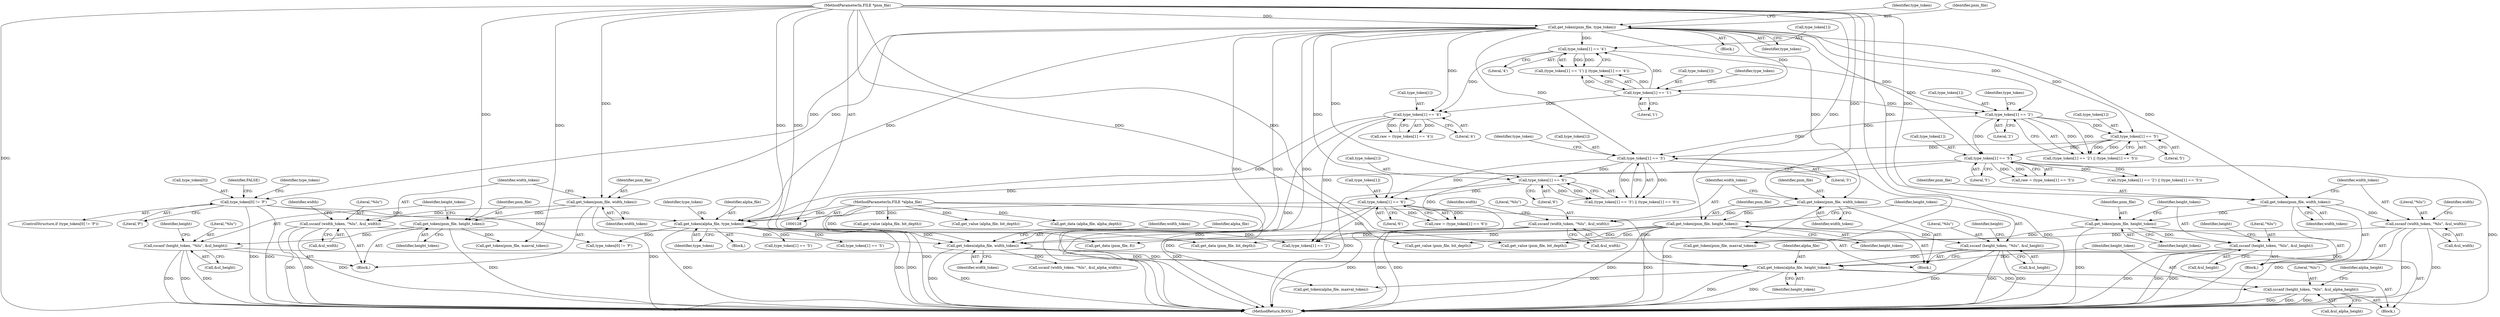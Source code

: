 digraph "0_Android_9d4853418ab2f754c2b63e091c29c5529b8b86ca_159@API" {
"1000570" [label="(Call,sscanf (height_token, \"%lu\", &ul_alpha_height))"];
"1000567" [label="(Call,get_token(alpha_file, height_token))"];
"1000548" [label="(Call,get_token(alpha_file, width_token))"];
"1000515" [label="(Call,get_token(alpha_file, type_token))"];
"1000131" [label="(MethodParameterIn,FILE *alpha_file)"];
"1000258" [label="(Call,type_token[1] == '4')"];
"1000250" [label="(Call,type_token[1] == '4')"];
"1000230" [label="(Call,get_token(pnm_file, type_token))"];
"1000129" [label="(MethodParameterIn,FILE *pnm_file)"];
"1000245" [label="(Call,type_token[1] == '1')"];
"1000314" [label="(Call,type_token[1] == '5')"];
"1000306" [label="(Call,type_token[1] == '5')"];
"1000301" [label="(Call,type_token[1] == '2')"];
"1000234" [label="(Call,type_token[0] != 'P')"];
"1000412" [label="(Call,type_token[1] == '6')"];
"1000404" [label="(Call,type_token[1] == '6')"];
"1000399" [label="(Call,type_token[1] == '3')"];
"1000325" [label="(Call,sscanf (width_token, \"%lu\", &ul_width))"];
"1000322" [label="(Call,get_token(pnm_file, width_token))"];
"1000423" [label="(Call,sscanf (width_token, \"%lu\", &ul_width))"];
"1000420" [label="(Call,get_token(pnm_file, width_token))"];
"1000269" [label="(Call,sscanf (width_token, \"%lu\", &ul_width))"];
"1000266" [label="(Call,get_token(pnm_file, width_token))"];
"1000338" [label="(Call,sscanf (height_token, \"%lu\", &ul_height))"];
"1000335" [label="(Call,get_token(pnm_file, height_token))"];
"1000436" [label="(Call,sscanf (height_token, \"%lu\", &ul_height))"];
"1000433" [label="(Call,get_token(pnm_file, height_token))"];
"1000282" [label="(Call,sscanf (height_token, \"%lu\", &ul_height))"];
"1000279" [label="(Call,get_token(pnm_file, height_token))"];
"1000429" [label="(Identifier,width)"];
"1000573" [label="(Call,&ul_alpha_height)"];
"1000412" [label="(Call,type_token[1] == '6')"];
"1000131" [label="(MethodParameterIn,FILE *alpha_file)"];
"1000249" [label="(Literal,'1')"];
"1000796" [label="(Call,get_data (pnm_file, bit_depth))"];
"1000437" [label="(Identifier,height_token)"];
"1000326" [label="(Identifier,width_token)"];
"1000323" [label="(Identifier,pnm_file)"];
"1000311" [label="(Block,)"];
"1000413" [label="(Call,type_token[1])"];
"1000338" [label="(Call,sscanf (height_token, \"%lu\", &ul_height))"];
"1000530" [label="(Call,type_token[1] == '2')"];
"1000435" [label="(Identifier,height_token)"];
"1000410" [label="(Call,raw = (type_token[1] == '6'))"];
"1000550" [label="(Identifier,width_token)"];
"1000404" [label="(Call,type_token[1] == '6')"];
"1000247" [label="(Identifier,type_token)"];
"1000423" [label="(Call,sscanf (width_token, \"%lu\", &ul_width))"];
"1000442" [label="(Identifier,height)"];
"1000310" [label="(Literal,'5')"];
"1000250" [label="(Call,type_token[1] == '4')"];
"1000271" [label="(Literal,\"%lu\")"];
"1000433" [label="(Call,get_token(pnm_file, height_token))"];
"1000500" [label="(Block,)"];
"1000336" [label="(Identifier,pnm_file)"];
"1000335" [label="(Call,get_token(pnm_file, height_token))"];
"1000529" [label="(Call,(type_token[1] == '2') || (type_token[1] == '5'))"];
"1000268" [label="(Identifier,width_token)"];
"1000231" [label="(Identifier,pnm_file)"];
"1000305" [label="(Literal,'2')"];
"1000400" [label="(Call,type_token[1])"];
"1000543" [label="(Call,type_token[1] == '5')"];
"1000339" [label="(Identifier,height_token)"];
"1000314" [label="(Call,type_token[1] == '5')"];
"1000548" [label="(Call,get_token(alpha_file, width_token))"];
"1000233" [label="(ControlStructure,if (type_token[0] != 'P'))"];
"1000425" [label="(Literal,\"%lu\")"];
"1000306" [label="(Call,type_token[1] == '5')"];
"1000399" [label="(Call,type_token[1] == '3')"];
"1000521" [label="(Identifier,type_token)"];
"1000328" [label="(Call,&ul_width)"];
"1000251" [label="(Call,type_token[1])"];
"1000283" [label="(Identifier,height_token)"];
"1000307" [label="(Call,type_token[1])"];
"1000568" [label="(Identifier,alpha_file)"];
"1000516" [label="(Identifier,alpha_file)"];
"1000232" [label="(Identifier,type_token)"];
"1000254" [label="(Literal,'4')"];
"1000255" [label="(Block,)"];
"1000230" [label="(Call,get_token(pnm_file, type_token))"];
"1000409" [label="(Block,)"];
"1000849" [label="(Call,get_data (alpha_file, alpha_depth))"];
"1000571" [label="(Identifier,height_token)"];
"1000567" [label="(Call,get_token(alpha_file, height_token))"];
"1000348" [label="(Call,get_token(pnm_file, maxval_token))"];
"1000301" [label="(Call,type_token[1] == '2')"];
"1000262" [label="(Literal,'4')"];
"1000327" [label="(Literal,\"%lu\")"];
"1000267" [label="(Identifier,pnm_file)"];
"1000438" [label="(Literal,\"%lu\")"];
"1000252" [label="(Identifier,type_token)"];
"1000586" [label="(Call,get_token(alpha_file, maxval_token))"];
"1000236" [label="(Identifier,type_token)"];
"1000519" [label="(Call,type_token[0] != 'P')"];
"1000398" [label="(Call,(type_token[1] == '3') || (type_token[1] == '6'))"];
"1000270" [label="(Identifier,width_token)"];
"1000540" [label="(Block,)"];
"1000134" [label="(Block,)"];
"1000570" [label="(Call,sscanf (height_token, \"%lu\", &ul_alpha_height))"];
"1000535" [label="(Call,type_token[1] == '5')"];
"1000272" [label="(Call,&ul_width)"];
"1000815" [label="(Call,get_value (pnm_file, bit_depth))"];
"1000235" [label="(Call,type_token[0])"];
"1000808" [label="(Call,get_value (pnm_file, bit_depth))"];
"1000244" [label="(Call,(type_token[1] == '1') || (type_token[1] == '4'))"];
"1000238" [label="(Literal,'P')"];
"1000420" [label="(Call,get_token(pnm_file, width_token))"];
"1000280" [label="(Identifier,pnm_file)"];
"1000549" [label="(Identifier,alpha_file)"];
"1000256" [label="(Call,raw = (type_token[1] == '4'))"];
"1000259" [label="(Call,type_token[1])"];
"1000337" [label="(Identifier,height_token)"];
"1000318" [label="(Literal,'5')"];
"1000241" [label="(Identifier,FALSE)"];
"1000279" [label="(Call,get_token(pnm_file, height_token))"];
"1000761" [label="(Call,get_data (pnm_file, 8))"];
"1000446" [label="(Call,get_token(pnm_file, maxval_token))"];
"1000282" [label="(Call,sscanf (height_token, \"%lu\", &ul_height))"];
"1000312" [label="(Call,raw = (type_token[1] == '5'))"];
"1000322" [label="(Call,get_token(pnm_file, width_token))"];
"1000234" [label="(Call,type_token[0] != 'P')"];
"1000284" [label="(Literal,\"%lu\")"];
"1000403" [label="(Literal,'3')"];
"1000408" [label="(Literal,'6')"];
"1000315" [label="(Call,type_token[1])"];
"1000325" [label="(Call,sscanf (width_token, \"%lu\", &ul_width))"];
"1000416" [label="(Literal,'6')"];
"1000300" [label="(Call,(type_token[1] == '2') || (type_token[1] == '5'))"];
"1000405" [label="(Call,type_token[1])"];
"1000426" [label="(Call,&ul_width)"];
"1000436" [label="(Call,sscanf (height_token, \"%lu\", &ul_height))"];
"1000324" [label="(Identifier,width_token)"];
"1000308" [label="(Identifier,type_token)"];
"1000269" [label="(Call,sscanf (width_token, \"%lu\", &ul_width))"];
"1000245" [label="(Call,type_token[1] == '1')"];
"1000302" [label="(Call,type_token[1])"];
"1000406" [label="(Identifier,type_token)"];
"1000517" [label="(Identifier,type_token)"];
"1000281" [label="(Identifier,height_token)"];
"1000552" [label="(Identifier,width_token)"];
"1000572" [label="(Literal,\"%lu\")"];
"1001058" [label="(MethodReturn,BOOL)"];
"1000129" [label="(MethodParameterIn,FILE *pnm_file)"];
"1000515" [label="(Call,get_token(alpha_file, type_token))"];
"1000331" [label="(Identifier,width)"];
"1000439" [label="(Call,&ul_height)"];
"1000258" [label="(Call,type_token[1] == '4')"];
"1000569" [label="(Identifier,height_token)"];
"1000421" [label="(Identifier,pnm_file)"];
"1000861" [label="(Call,get_value (alpha_file, bit_depth))"];
"1000341" [label="(Call,&ul_height)"];
"1000340" [label="(Literal,\"%lu\")"];
"1000266" [label="(Call,get_token(pnm_file, width_token))"];
"1000424" [label="(Identifier,width_token)"];
"1000576" [label="(Identifier,alpha_height)"];
"1000551" [label="(Call,sscanf (width_token, \"%lu\", &ul_alpha_width))"];
"1000422" [label="(Identifier,width_token)"];
"1000868" [label="(Call,get_value (alpha_file, bit_depth))"];
"1000275" [label="(Identifier,width)"];
"1000434" [label="(Identifier,pnm_file)"];
"1000285" [label="(Call,&ul_height)"];
"1000344" [label="(Identifier,height)"];
"1000246" [label="(Call,type_token[1])"];
"1000288" [label="(Identifier,height)"];
"1000570" -> "1000540"  [label="AST: "];
"1000570" -> "1000573"  [label="CFG: "];
"1000571" -> "1000570"  [label="AST: "];
"1000572" -> "1000570"  [label="AST: "];
"1000573" -> "1000570"  [label="AST: "];
"1000576" -> "1000570"  [label="CFG: "];
"1000570" -> "1001058"  [label="DDG: "];
"1000570" -> "1001058"  [label="DDG: "];
"1000570" -> "1001058"  [label="DDG: "];
"1000567" -> "1000570"  [label="DDG: "];
"1000567" -> "1000540"  [label="AST: "];
"1000567" -> "1000569"  [label="CFG: "];
"1000568" -> "1000567"  [label="AST: "];
"1000569" -> "1000567"  [label="AST: "];
"1000571" -> "1000567"  [label="CFG: "];
"1000567" -> "1001058"  [label="DDG: "];
"1000567" -> "1001058"  [label="DDG: "];
"1000548" -> "1000567"  [label="DDG: "];
"1000131" -> "1000567"  [label="DDG: "];
"1000338" -> "1000567"  [label="DDG: "];
"1000436" -> "1000567"  [label="DDG: "];
"1000282" -> "1000567"  [label="DDG: "];
"1000567" -> "1000586"  [label="DDG: "];
"1000548" -> "1000540"  [label="AST: "];
"1000548" -> "1000550"  [label="CFG: "];
"1000549" -> "1000548"  [label="AST: "];
"1000550" -> "1000548"  [label="AST: "];
"1000552" -> "1000548"  [label="CFG: "];
"1000548" -> "1001058"  [label="DDG: "];
"1000548" -> "1001058"  [label="DDG: "];
"1000515" -> "1000548"  [label="DDG: "];
"1000131" -> "1000548"  [label="DDG: "];
"1000325" -> "1000548"  [label="DDG: "];
"1000423" -> "1000548"  [label="DDG: "];
"1000269" -> "1000548"  [label="DDG: "];
"1000548" -> "1000551"  [label="DDG: "];
"1000515" -> "1000500"  [label="AST: "];
"1000515" -> "1000517"  [label="CFG: "];
"1000516" -> "1000515"  [label="AST: "];
"1000517" -> "1000515"  [label="AST: "];
"1000521" -> "1000515"  [label="CFG: "];
"1000515" -> "1001058"  [label="DDG: "];
"1000515" -> "1001058"  [label="DDG: "];
"1000515" -> "1001058"  [label="DDG: "];
"1000131" -> "1000515"  [label="DDG: "];
"1000258" -> "1000515"  [label="DDG: "];
"1000314" -> "1000515"  [label="DDG: "];
"1000234" -> "1000515"  [label="DDG: "];
"1000412" -> "1000515"  [label="DDG: "];
"1000230" -> "1000515"  [label="DDG: "];
"1000515" -> "1000519"  [label="DDG: "];
"1000515" -> "1000530"  [label="DDG: "];
"1000515" -> "1000535"  [label="DDG: "];
"1000515" -> "1000543"  [label="DDG: "];
"1000131" -> "1000128"  [label="AST: "];
"1000131" -> "1001058"  [label="DDG: "];
"1000131" -> "1000586"  [label="DDG: "];
"1000131" -> "1000849"  [label="DDG: "];
"1000131" -> "1000861"  [label="DDG: "];
"1000131" -> "1000868"  [label="DDG: "];
"1000258" -> "1000256"  [label="AST: "];
"1000258" -> "1000262"  [label="CFG: "];
"1000259" -> "1000258"  [label="AST: "];
"1000262" -> "1000258"  [label="AST: "];
"1000256" -> "1000258"  [label="CFG: "];
"1000258" -> "1001058"  [label="DDG: "];
"1000258" -> "1000256"  [label="DDG: "];
"1000258" -> "1000256"  [label="DDG: "];
"1000250" -> "1000258"  [label="DDG: "];
"1000230" -> "1000258"  [label="DDG: "];
"1000245" -> "1000258"  [label="DDG: "];
"1000258" -> "1000530"  [label="DDG: "];
"1000250" -> "1000244"  [label="AST: "];
"1000250" -> "1000254"  [label="CFG: "];
"1000251" -> "1000250"  [label="AST: "];
"1000254" -> "1000250"  [label="AST: "];
"1000244" -> "1000250"  [label="CFG: "];
"1000250" -> "1000244"  [label="DDG: "];
"1000250" -> "1000244"  [label="DDG: "];
"1000230" -> "1000250"  [label="DDG: "];
"1000245" -> "1000250"  [label="DDG: "];
"1000250" -> "1000301"  [label="DDG: "];
"1000230" -> "1000134"  [label="AST: "];
"1000230" -> "1000232"  [label="CFG: "];
"1000231" -> "1000230"  [label="AST: "];
"1000232" -> "1000230"  [label="AST: "];
"1000236" -> "1000230"  [label="CFG: "];
"1000230" -> "1001058"  [label="DDG: "];
"1000230" -> "1001058"  [label="DDG: "];
"1000230" -> "1001058"  [label="DDG: "];
"1000129" -> "1000230"  [label="DDG: "];
"1000230" -> "1000234"  [label="DDG: "];
"1000230" -> "1000245"  [label="DDG: "];
"1000230" -> "1000266"  [label="DDG: "];
"1000230" -> "1000301"  [label="DDG: "];
"1000230" -> "1000306"  [label="DDG: "];
"1000230" -> "1000314"  [label="DDG: "];
"1000230" -> "1000322"  [label="DDG: "];
"1000230" -> "1000399"  [label="DDG: "];
"1000230" -> "1000404"  [label="DDG: "];
"1000230" -> "1000412"  [label="DDG: "];
"1000230" -> "1000420"  [label="DDG: "];
"1000129" -> "1000128"  [label="AST: "];
"1000129" -> "1001058"  [label="DDG: "];
"1000129" -> "1000266"  [label="DDG: "];
"1000129" -> "1000279"  [label="DDG: "];
"1000129" -> "1000322"  [label="DDG: "];
"1000129" -> "1000335"  [label="DDG: "];
"1000129" -> "1000348"  [label="DDG: "];
"1000129" -> "1000420"  [label="DDG: "];
"1000129" -> "1000433"  [label="DDG: "];
"1000129" -> "1000446"  [label="DDG: "];
"1000129" -> "1000761"  [label="DDG: "];
"1000129" -> "1000796"  [label="DDG: "];
"1000129" -> "1000808"  [label="DDG: "];
"1000129" -> "1000815"  [label="DDG: "];
"1000245" -> "1000244"  [label="AST: "];
"1000245" -> "1000249"  [label="CFG: "];
"1000246" -> "1000245"  [label="AST: "];
"1000249" -> "1000245"  [label="AST: "];
"1000252" -> "1000245"  [label="CFG: "];
"1000244" -> "1000245"  [label="CFG: "];
"1000245" -> "1000244"  [label="DDG: "];
"1000245" -> "1000244"  [label="DDG: "];
"1000245" -> "1000301"  [label="DDG: "];
"1000314" -> "1000312"  [label="AST: "];
"1000314" -> "1000318"  [label="CFG: "];
"1000315" -> "1000314"  [label="AST: "];
"1000318" -> "1000314"  [label="AST: "];
"1000312" -> "1000314"  [label="CFG: "];
"1000314" -> "1001058"  [label="DDG: "];
"1000314" -> "1000312"  [label="DDG: "];
"1000314" -> "1000312"  [label="DDG: "];
"1000306" -> "1000314"  [label="DDG: "];
"1000301" -> "1000314"  [label="DDG: "];
"1000314" -> "1000530"  [label="DDG: "];
"1000314" -> "1000529"  [label="DDG: "];
"1000314" -> "1000529"  [label="DDG: "];
"1000306" -> "1000300"  [label="AST: "];
"1000306" -> "1000310"  [label="CFG: "];
"1000307" -> "1000306"  [label="AST: "];
"1000310" -> "1000306"  [label="AST: "];
"1000300" -> "1000306"  [label="CFG: "];
"1000306" -> "1000300"  [label="DDG: "];
"1000306" -> "1000300"  [label="DDG: "];
"1000301" -> "1000306"  [label="DDG: "];
"1000306" -> "1000399"  [label="DDG: "];
"1000301" -> "1000300"  [label="AST: "];
"1000301" -> "1000305"  [label="CFG: "];
"1000302" -> "1000301"  [label="AST: "];
"1000305" -> "1000301"  [label="AST: "];
"1000308" -> "1000301"  [label="CFG: "];
"1000300" -> "1000301"  [label="CFG: "];
"1000301" -> "1000300"  [label="DDG: "];
"1000301" -> "1000300"  [label="DDG: "];
"1000301" -> "1000399"  [label="DDG: "];
"1000234" -> "1000233"  [label="AST: "];
"1000234" -> "1000238"  [label="CFG: "];
"1000235" -> "1000234"  [label="AST: "];
"1000238" -> "1000234"  [label="AST: "];
"1000241" -> "1000234"  [label="CFG: "];
"1000247" -> "1000234"  [label="CFG: "];
"1000234" -> "1001058"  [label="DDG: "];
"1000234" -> "1001058"  [label="DDG: "];
"1000234" -> "1000519"  [label="DDG: "];
"1000412" -> "1000410"  [label="AST: "];
"1000412" -> "1000416"  [label="CFG: "];
"1000413" -> "1000412"  [label="AST: "];
"1000416" -> "1000412"  [label="AST: "];
"1000410" -> "1000412"  [label="CFG: "];
"1000412" -> "1001058"  [label="DDG: "];
"1000412" -> "1000410"  [label="DDG: "];
"1000412" -> "1000410"  [label="DDG: "];
"1000404" -> "1000412"  [label="DDG: "];
"1000399" -> "1000412"  [label="DDG: "];
"1000412" -> "1000530"  [label="DDG: "];
"1000404" -> "1000398"  [label="AST: "];
"1000404" -> "1000408"  [label="CFG: "];
"1000405" -> "1000404"  [label="AST: "];
"1000408" -> "1000404"  [label="AST: "];
"1000398" -> "1000404"  [label="CFG: "];
"1000404" -> "1001058"  [label="DDG: "];
"1000404" -> "1000398"  [label="DDG: "];
"1000404" -> "1000398"  [label="DDG: "];
"1000399" -> "1000404"  [label="DDG: "];
"1000399" -> "1000398"  [label="AST: "];
"1000399" -> "1000403"  [label="CFG: "];
"1000400" -> "1000399"  [label="AST: "];
"1000403" -> "1000399"  [label="AST: "];
"1000406" -> "1000399"  [label="CFG: "];
"1000398" -> "1000399"  [label="CFG: "];
"1000399" -> "1001058"  [label="DDG: "];
"1000399" -> "1000398"  [label="DDG: "];
"1000399" -> "1000398"  [label="DDG: "];
"1000325" -> "1000311"  [label="AST: "];
"1000325" -> "1000328"  [label="CFG: "];
"1000326" -> "1000325"  [label="AST: "];
"1000327" -> "1000325"  [label="AST: "];
"1000328" -> "1000325"  [label="AST: "];
"1000331" -> "1000325"  [label="CFG: "];
"1000325" -> "1001058"  [label="DDG: "];
"1000325" -> "1001058"  [label="DDG: "];
"1000325" -> "1001058"  [label="DDG: "];
"1000322" -> "1000325"  [label="DDG: "];
"1000322" -> "1000311"  [label="AST: "];
"1000322" -> "1000324"  [label="CFG: "];
"1000323" -> "1000322"  [label="AST: "];
"1000324" -> "1000322"  [label="AST: "];
"1000326" -> "1000322"  [label="CFG: "];
"1000322" -> "1001058"  [label="DDG: "];
"1000322" -> "1000335"  [label="DDG: "];
"1000423" -> "1000409"  [label="AST: "];
"1000423" -> "1000426"  [label="CFG: "];
"1000424" -> "1000423"  [label="AST: "];
"1000425" -> "1000423"  [label="AST: "];
"1000426" -> "1000423"  [label="AST: "];
"1000429" -> "1000423"  [label="CFG: "];
"1000423" -> "1001058"  [label="DDG: "];
"1000423" -> "1001058"  [label="DDG: "];
"1000423" -> "1001058"  [label="DDG: "];
"1000420" -> "1000423"  [label="DDG: "];
"1000420" -> "1000409"  [label="AST: "];
"1000420" -> "1000422"  [label="CFG: "];
"1000421" -> "1000420"  [label="AST: "];
"1000422" -> "1000420"  [label="AST: "];
"1000424" -> "1000420"  [label="CFG: "];
"1000420" -> "1001058"  [label="DDG: "];
"1000420" -> "1000433"  [label="DDG: "];
"1000269" -> "1000255"  [label="AST: "];
"1000269" -> "1000272"  [label="CFG: "];
"1000270" -> "1000269"  [label="AST: "];
"1000271" -> "1000269"  [label="AST: "];
"1000272" -> "1000269"  [label="AST: "];
"1000275" -> "1000269"  [label="CFG: "];
"1000269" -> "1001058"  [label="DDG: "];
"1000269" -> "1001058"  [label="DDG: "];
"1000269" -> "1001058"  [label="DDG: "];
"1000266" -> "1000269"  [label="DDG: "];
"1000266" -> "1000255"  [label="AST: "];
"1000266" -> "1000268"  [label="CFG: "];
"1000267" -> "1000266"  [label="AST: "];
"1000268" -> "1000266"  [label="AST: "];
"1000270" -> "1000266"  [label="CFG: "];
"1000266" -> "1001058"  [label="DDG: "];
"1000266" -> "1000279"  [label="DDG: "];
"1000338" -> "1000311"  [label="AST: "];
"1000338" -> "1000341"  [label="CFG: "];
"1000339" -> "1000338"  [label="AST: "];
"1000340" -> "1000338"  [label="AST: "];
"1000341" -> "1000338"  [label="AST: "];
"1000344" -> "1000338"  [label="CFG: "];
"1000338" -> "1001058"  [label="DDG: "];
"1000338" -> "1001058"  [label="DDG: "];
"1000338" -> "1001058"  [label="DDG: "];
"1000335" -> "1000338"  [label="DDG: "];
"1000335" -> "1000311"  [label="AST: "];
"1000335" -> "1000337"  [label="CFG: "];
"1000336" -> "1000335"  [label="AST: "];
"1000337" -> "1000335"  [label="AST: "];
"1000339" -> "1000335"  [label="CFG: "];
"1000335" -> "1001058"  [label="DDG: "];
"1000335" -> "1000348"  [label="DDG: "];
"1000436" -> "1000409"  [label="AST: "];
"1000436" -> "1000439"  [label="CFG: "];
"1000437" -> "1000436"  [label="AST: "];
"1000438" -> "1000436"  [label="AST: "];
"1000439" -> "1000436"  [label="AST: "];
"1000442" -> "1000436"  [label="CFG: "];
"1000436" -> "1001058"  [label="DDG: "];
"1000436" -> "1001058"  [label="DDG: "];
"1000436" -> "1001058"  [label="DDG: "];
"1000433" -> "1000436"  [label="DDG: "];
"1000433" -> "1000409"  [label="AST: "];
"1000433" -> "1000435"  [label="CFG: "];
"1000434" -> "1000433"  [label="AST: "];
"1000435" -> "1000433"  [label="AST: "];
"1000437" -> "1000433"  [label="CFG: "];
"1000433" -> "1001058"  [label="DDG: "];
"1000433" -> "1000446"  [label="DDG: "];
"1000282" -> "1000255"  [label="AST: "];
"1000282" -> "1000285"  [label="CFG: "];
"1000283" -> "1000282"  [label="AST: "];
"1000284" -> "1000282"  [label="AST: "];
"1000285" -> "1000282"  [label="AST: "];
"1000288" -> "1000282"  [label="CFG: "];
"1000282" -> "1001058"  [label="DDG: "];
"1000282" -> "1001058"  [label="DDG: "];
"1000282" -> "1001058"  [label="DDG: "];
"1000279" -> "1000282"  [label="DDG: "];
"1000279" -> "1000255"  [label="AST: "];
"1000279" -> "1000281"  [label="CFG: "];
"1000280" -> "1000279"  [label="AST: "];
"1000281" -> "1000279"  [label="AST: "];
"1000283" -> "1000279"  [label="CFG: "];
"1000279" -> "1001058"  [label="DDG: "];
"1000279" -> "1001058"  [label="DDG: "];
"1000279" -> "1000761"  [label="DDG: "];
"1000279" -> "1000796"  [label="DDG: "];
"1000279" -> "1000808"  [label="DDG: "];
"1000279" -> "1000815"  [label="DDG: "];
}
